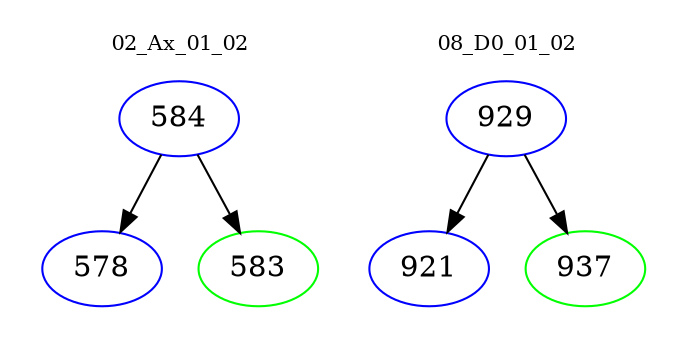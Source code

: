 digraph{
subgraph cluster_0 {
color = white
label = "02_Ax_01_02";
fontsize=10;
T0_584 [label="584", color="blue"]
T0_584 -> T0_578 [color="black"]
T0_578 [label="578", color="blue"]
T0_584 -> T0_583 [color="black"]
T0_583 [label="583", color="green"]
}
subgraph cluster_1 {
color = white
label = "08_D0_01_02";
fontsize=10;
T1_929 [label="929", color="blue"]
T1_929 -> T1_921 [color="black"]
T1_921 [label="921", color="blue"]
T1_929 -> T1_937 [color="black"]
T1_937 [label="937", color="green"]
}
}
